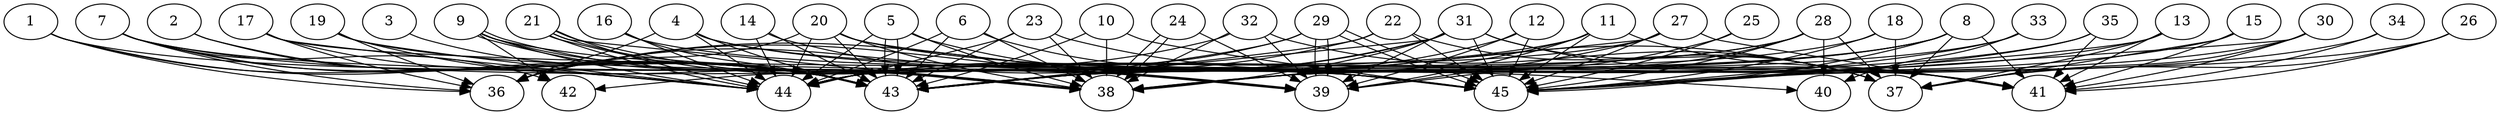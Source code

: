 // DAG automatically generated by daggen at Thu Oct  3 14:07:25 2019
// ./daggen --dot -n 45 --ccr 0.3 --fat 0.9 --regular 0.7 --density 0.7 --mindata 5242880 --maxdata 52428800 
digraph G {
  1 [size="23128747", alpha="0.18", expect_size="6938624"] 
  1 -> 36 [size ="6938624"]
  1 -> 38 [size ="6938624"]
  1 -> 43 [size ="6938624"]
  1 -> 44 [size ="6938624"]
  2 [size="97402880", alpha="0.12", expect_size="29220864"] 
  2 -> 43 [size ="29220864"]
  2 -> 44 [size ="29220864"]
  3 [size="29190827", alpha="0.08", expect_size="8757248"] 
  3 -> 43 [size ="8757248"]
  4 [size="23418880", alpha="0.18", expect_size="7025664"] 
  4 -> 36 [size ="7025664"]
  4 -> 40 [size ="7025664"]
  4 -> 43 [size ="7025664"]
  4 -> 44 [size ="7025664"]
  4 -> 45 [size ="7025664"]
  5 [size="93716480", alpha="0.16", expect_size="28114944"] 
  5 -> 38 [size ="28114944"]
  5 -> 43 [size ="28114944"]
  5 -> 43 [size ="28114944"]
  5 -> 44 [size ="28114944"]
  5 -> 45 [size ="28114944"]
  6 [size="135516160", alpha="0.09", expect_size="40654848"] 
  6 -> 38 [size ="40654848"]
  6 -> 43 [size ="40654848"]
  6 -> 44 [size ="40654848"]
  6 -> 45 [size ="40654848"]
  7 [size="103570773", alpha="0.11", expect_size="31071232"] 
  7 -> 36 [size ="31071232"]
  7 -> 38 [size ="31071232"]
  7 -> 42 [size ="31071232"]
  7 -> 43 [size ="31071232"]
  7 -> 44 [size ="31071232"]
  7 -> 45 [size ="31071232"]
  8 [size="52234240", alpha="0.17", expect_size="15670272"] 
  8 -> 37 [size ="15670272"]
  8 -> 38 [size ="15670272"]
  8 -> 41 [size ="15670272"]
  8 -> 43 [size ="15670272"]
  8 -> 44 [size ="15670272"]
  8 -> 45 [size ="15670272"]
  9 [size="84114773", alpha="0.09", expect_size="25234432"] 
  9 -> 38 [size ="25234432"]
  9 -> 38 [size ="25234432"]
  9 -> 42 [size ="25234432"]
  9 -> 43 [size ="25234432"]
  9 -> 44 [size ="25234432"]
  9 -> 45 [size ="25234432"]
  10 [size="48643413", alpha="0.06", expect_size="14593024"] 
  10 -> 38 [size ="14593024"]
  10 -> 43 [size ="14593024"]
  10 -> 45 [size ="14593024"]
  11 [size="158648320", alpha="0.06", expect_size="47594496"] 
  11 -> 39 [size ="47594496"]
  11 -> 41 [size ="47594496"]
  11 -> 42 [size ="47594496"]
  11 -> 43 [size ="47594496"]
  11 -> 45 [size ="47594496"]
  12 [size="142974293", alpha="0.12", expect_size="42892288"] 
  12 -> 39 [size ="42892288"]
  12 -> 43 [size ="42892288"]
  12 -> 45 [size ="42892288"]
  13 [size="80377173", alpha="0.05", expect_size="24113152"] 
  13 -> 37 [size ="24113152"]
  13 -> 41 [size ="24113152"]
  13 -> 43 [size ="24113152"]
  13 -> 45 [size ="24113152"]
  14 [size="145524053", alpha="0.06", expect_size="43657216"] 
  14 -> 43 [size ="43657216"]
  14 -> 44 [size ="43657216"]
  14 -> 45 [size ="43657216"]
  15 [size="127757653", alpha="0.03", expect_size="38327296"] 
  15 -> 37 [size ="38327296"]
  15 -> 41 [size ="38327296"]
  15 -> 44 [size ="38327296"]
  16 [size="97355093", alpha="0.14", expect_size="29206528"] 
  16 -> 43 [size ="29206528"]
  16 -> 44 [size ="29206528"]
  16 -> 45 [size ="29206528"]
  17 [size="171520000", alpha="0.14", expect_size="51456000"] 
  17 -> 36 [size ="51456000"]
  17 -> 41 [size ="51456000"]
  17 -> 43 [size ="51456000"]
  17 -> 44 [size ="51456000"]
  18 [size="99328000", alpha="0.14", expect_size="29798400"] 
  18 -> 37 [size ="29798400"]
  18 -> 44 [size ="29798400"]
  18 -> 45 [size ="29798400"]
  19 [size="78581760", alpha="0.01", expect_size="23574528"] 
  19 -> 36 [size ="23574528"]
  19 -> 38 [size ="23574528"]
  19 -> 39 [size ="23574528"]
  19 -> 44 [size ="23574528"]
  20 [size="152279040", alpha="0.15", expect_size="45683712"] 
  20 -> 36 [size ="45683712"]
  20 -> 38 [size ="45683712"]
  20 -> 39 [size ="45683712"]
  20 -> 41 [size ="45683712"]
  20 -> 43 [size ="45683712"]
  20 -> 44 [size ="45683712"]
  21 [size="39615147", alpha="0.09", expect_size="11884544"] 
  21 -> 38 [size ="11884544"]
  21 -> 39 [size ="11884544"]
  21 -> 39 [size ="11884544"]
  21 -> 43 [size ="11884544"]
  21 -> 44 [size ="11884544"]
  21 -> 44 [size ="11884544"]
  22 [size="86026240", alpha="0.14", expect_size="25807872"] 
  22 -> 36 [size ="25807872"]
  22 -> 37 [size ="25807872"]
  22 -> 43 [size ="25807872"]
  22 -> 45 [size ="25807872"]
  23 [size="23319893", alpha="0.00", expect_size="6995968"] 
  23 -> 37 [size ="6995968"]
  23 -> 38 [size ="6995968"]
  23 -> 43 [size ="6995968"]
  23 -> 44 [size ="6995968"]
  24 [size="58811733", alpha="0.07", expect_size="17643520"] 
  24 -> 38 [size ="17643520"]
  24 -> 38 [size ="17643520"]
  24 -> 39 [size ="17643520"]
  25 [size="102082560", alpha="0.04", expect_size="30624768"] 
  25 -> 38 [size ="30624768"]
  25 -> 45 [size ="30624768"]
  26 [size="128122880", alpha="0.16", expect_size="38436864"] 
  26 -> 37 [size ="38436864"]
  26 -> 41 [size ="38436864"]
  26 -> 45 [size ="38436864"]
  27 [size="78766080", alpha="0.19", expect_size="23629824"] 
  27 -> 38 [size ="23629824"]
  27 -> 39 [size ="23629824"]
  27 -> 41 [size ="23629824"]
  27 -> 44 [size ="23629824"]
  27 -> 45 [size ="23629824"]
  28 [size="31744000", alpha="0.06", expect_size="9523200"] 
  28 -> 37 [size ="9523200"]
  28 -> 39 [size ="9523200"]
  28 -> 40 [size ="9523200"]
  28 -> 43 [size ="9523200"]
  28 -> 44 [size ="9523200"]
  28 -> 45 [size ="9523200"]
  29 [size="138069333", alpha="0.01", expect_size="41420800"] 
  29 -> 39 [size ="41420800"]
  29 -> 39 [size ="41420800"]
  29 -> 43 [size ="41420800"]
  29 -> 44 [size ="41420800"]
  29 -> 45 [size ="41420800"]
  29 -> 45 [size ="41420800"]
  30 [size="143336107", alpha="0.01", expect_size="43000832"] 
  30 -> 37 [size ="43000832"]
  30 -> 38 [size ="43000832"]
  30 -> 41 [size ="43000832"]
  30 -> 45 [size ="43000832"]
  31 [size="100908373", alpha="0.19", expect_size="30272512"] 
  31 -> 36 [size ="30272512"]
  31 -> 37 [size ="30272512"]
  31 -> 38 [size ="30272512"]
  31 -> 39 [size ="30272512"]
  31 -> 41 [size ="30272512"]
  31 -> 43 [size ="30272512"]
  31 -> 44 [size ="30272512"]
  31 -> 45 [size ="30272512"]
  32 [size="173728427", alpha="0.12", expect_size="52118528"] 
  32 -> 36 [size ="52118528"]
  32 -> 37 [size ="52118528"]
  32 -> 38 [size ="52118528"]
  32 -> 39 [size ="52118528"]
  33 [size="127153493", alpha="0.14", expect_size="38146048"] 
  33 -> 38 [size ="38146048"]
  33 -> 40 [size ="38146048"]
  33 -> 45 [size ="38146048"]
  34 [size="130187947", alpha="0.11", expect_size="39056384"] 
  34 -> 38 [size ="39056384"]
  34 -> 41 [size ="39056384"]
  35 [size="31491413", alpha="0.03", expect_size="9447424"] 
  35 -> 41 [size ="9447424"]
  35 -> 43 [size ="9447424"]
  35 -> 45 [size ="9447424"]
  36 [size="64593920", alpha="0.05", expect_size="19378176"] 
  37 [size="32959147", alpha="0.07", expect_size="9887744"] 
  38 [size="22691840", alpha="0.18", expect_size="6807552"] 
  39 [size="68546560", alpha="0.18", expect_size="20563968"] 
  40 [size="79882240", alpha="0.15", expect_size="23964672"] 
  41 [size="87862613", alpha="0.15", expect_size="26358784"] 
  42 [size="76380160", alpha="0.03", expect_size="22914048"] 
  43 [size="170929493", alpha="0.12", expect_size="51278848"] 
  44 [size="119842133", alpha="0.07", expect_size="35952640"] 
  45 [size="51169280", alpha="0.12", expect_size="15350784"] 
}
